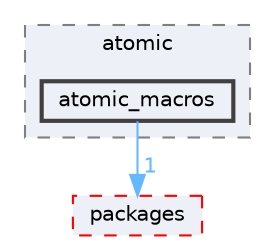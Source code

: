 digraph "runtime/EASTL/include/EASTL/internal/atomic/atomic_macros"
{
 // LATEX_PDF_SIZE
  bgcolor="transparent";
  edge [fontname=Helvetica,fontsize=10,labelfontname=Helvetica,labelfontsize=10];
  node [fontname=Helvetica,fontsize=10,shape=box,height=0.2,width=0.4];
  compound=true
  subgraph clusterdir_e84c0d1611b2682ec84fd8008e83093d {
    graph [ bgcolor="#edf0f7", pencolor="grey50", label="atomic", fontname=Helvetica,fontsize=10 style="filled,dashed", URL="dir_e84c0d1611b2682ec84fd8008e83093d.html",tooltip=""]
  dir_c63cb6c4019589d1f2991e614ed8ba85 [label="atomic_macros", fillcolor="#edf0f7", color="grey25", style="filled,bold", URL="dir_c63cb6c4019589d1f2991e614ed8ba85.html",tooltip=""];
  }
  dir_cc5c4d973dd7a361701cc063f2c02cbc [label="packages", fillcolor="#edf0f7", color="red", style="filled,dashed", URL="dir_cc5c4d973dd7a361701cc063f2c02cbc.html",tooltip=""];
  dir_c63cb6c4019589d1f2991e614ed8ba85->dir_cc5c4d973dd7a361701cc063f2c02cbc [headlabel="1", labeldistance=1.5 headhref="dir_000006_000102.html" href="dir_000006_000102.html" color="steelblue1" fontcolor="steelblue1"];
}
